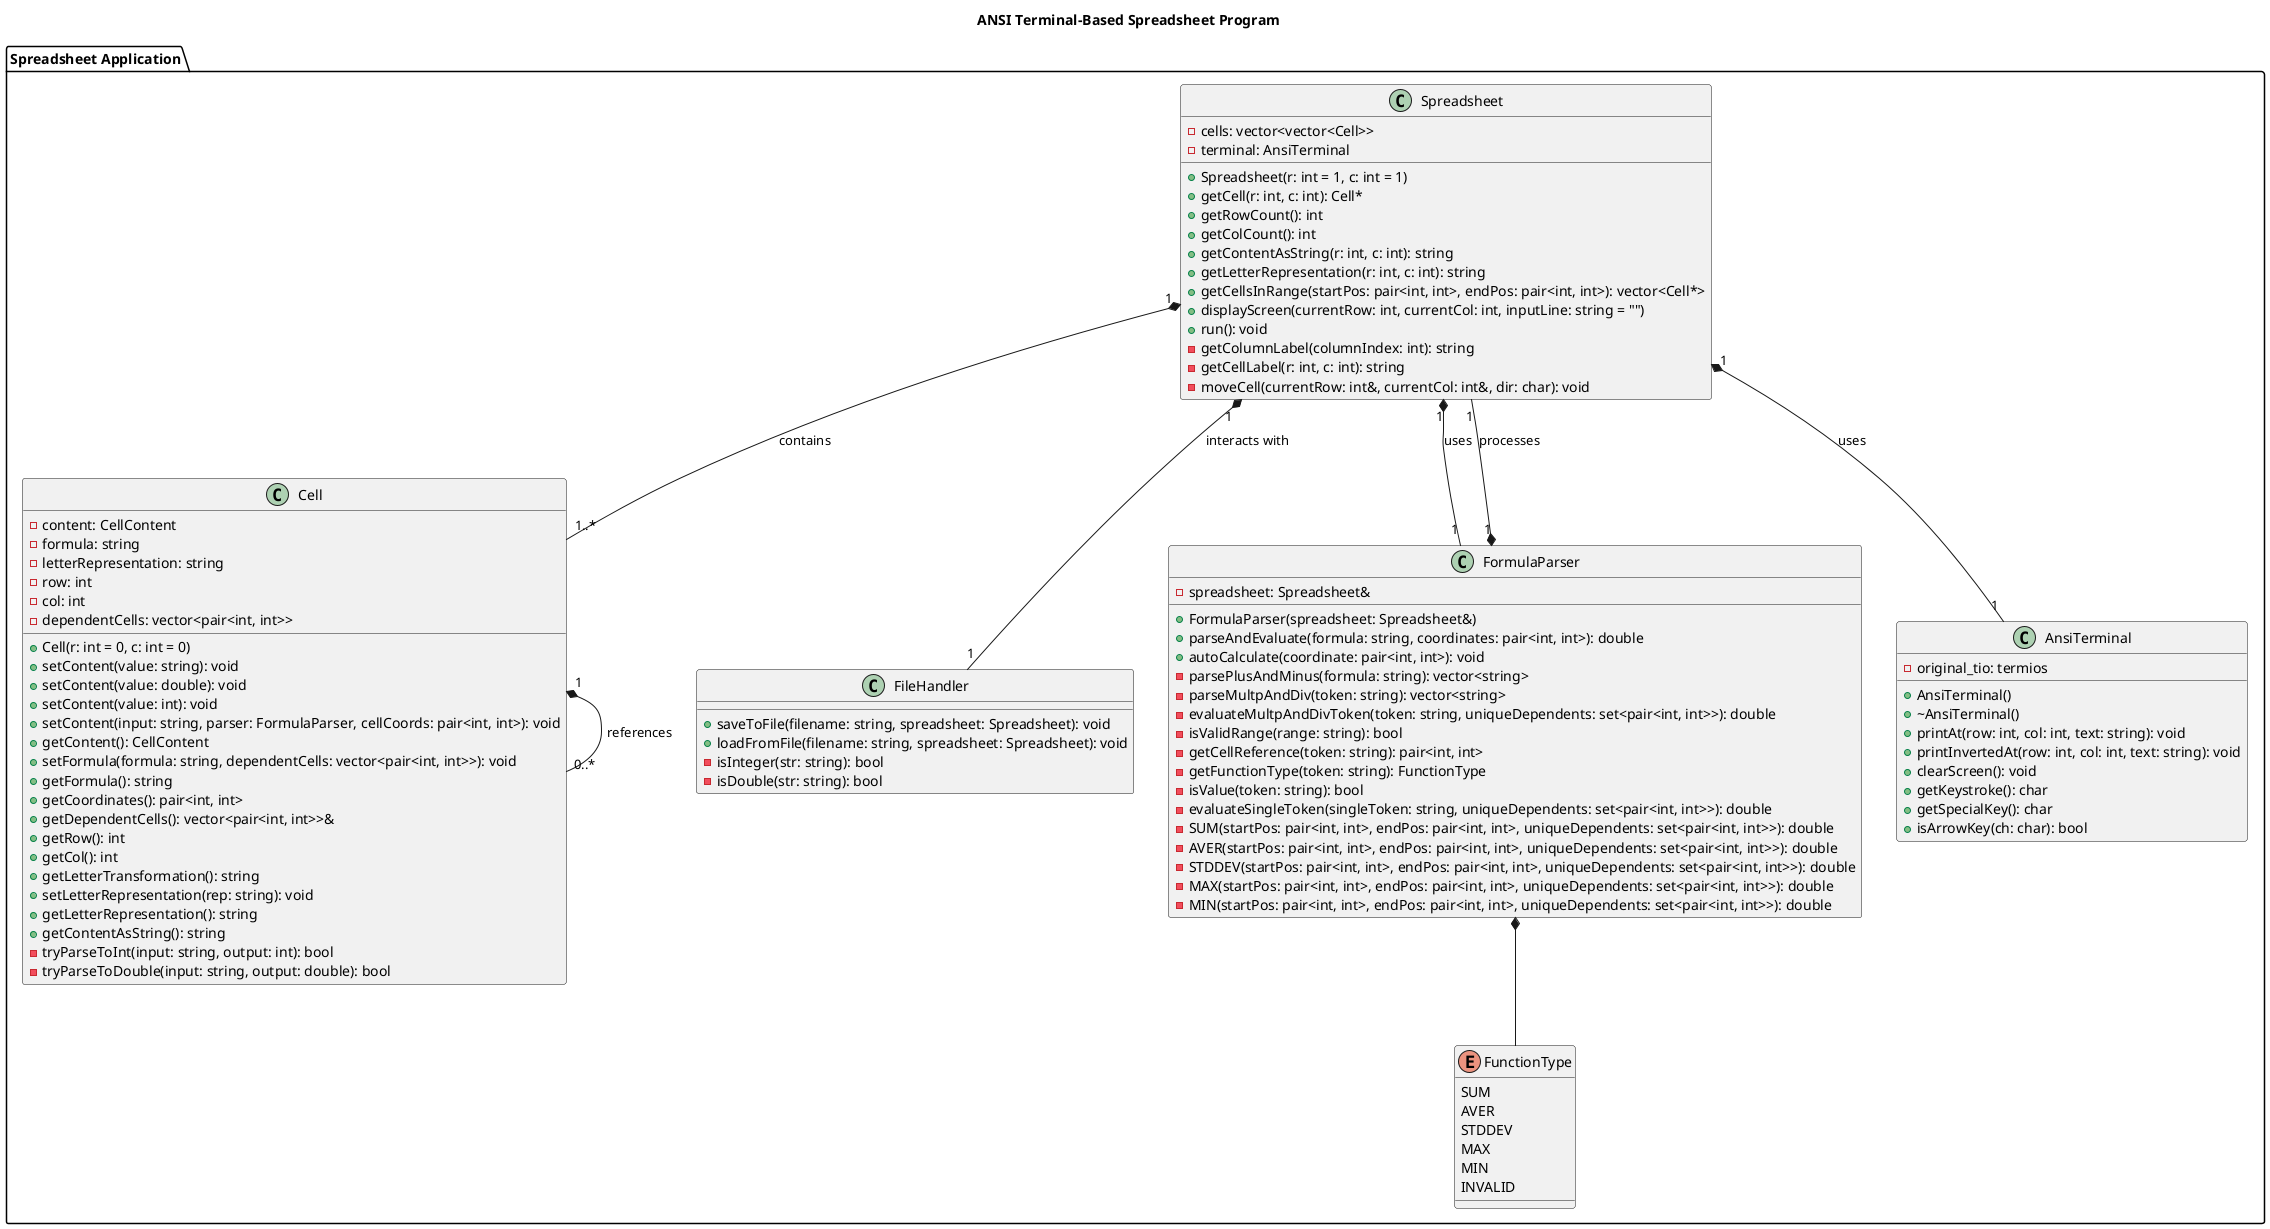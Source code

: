 @startuml name
title ANSI Terminal-Based Spreadsheet Program

package "Spreadsheet Application" {
    class Spreadsheet {
        - cells: vector<vector<Cell>>
        - terminal: AnsiTerminal
        + Spreadsheet(r: int = 1, c: int = 1)
        + getCell(r: int, c: int): Cell*
        + getRowCount(): int
        + getColCount(): int
        + getContentAsString(r: int, c: int): string
        + getLetterRepresentation(r: int, c: int): string
        + getCellsInRange(startPos: pair<int, int>, endPos: pair<int, int>): vector<Cell*>
        + displayScreen(currentRow: int, currentCol: int, inputLine: string = "")
        + run(): void
        - getColumnLabel(columnIndex: int): string
        - getCellLabel(r: int, c: int): string
        - moveCell(currentRow: int&, currentCol: int&, dir: char): void
    }

    class Cell {
        - content: CellContent
        - formula: string
        - letterRepresentation: string
        - row: int
        - col: int
        - dependentCells: vector<pair<int, int>>
        + Cell(r: int = 0, c: int = 0)
        + setContent(value: string): void
        + setContent(value: double): void
        + setContent(value: int): void
        + setContent(input: string, parser: FormulaParser, cellCoords: pair<int, int>): void
        + getContent(): CellContent
        + setFormula(formula: string, dependentCells: vector<pair<int, int>>): void
        + getFormula(): string
        + getCoordinates(): pair<int, int>
        + getDependentCells(): vector<pair<int, int>>&
        + getRow(): int
        + getCol(): int
        + getLetterTransformation(): string
        + setLetterRepresentation(rep: string): void
        + getLetterRepresentation(): string
        + getContentAsString(): string
        - tryParseToInt(input: string, output: int): bool
        - tryParseToDouble(input: string, output: double): bool
    }

    class FileHandler {
        + saveToFile(filename: string, spreadsheet: Spreadsheet): void
        + loadFromFile(filename: string, spreadsheet: Spreadsheet): void
        - isInteger(str: string): bool
        - isDouble(str: string): bool
    }

    class FormulaParser {
        - spreadsheet: Spreadsheet&
        + FormulaParser(spreadsheet: Spreadsheet&)
        + parseAndEvaluate(formula: string, coordinates: pair<int, int>): double
        + autoCalculate(coordinate: pair<int, int>): void
        - parsePlusAndMinus(formula: string): vector<string>
        - parseMultpAndDiv(token: string): vector<string>
        - evaluateMultpAndDivToken(token: string, uniqueDependents: set<pair<int, int>>): double
        - isValidRange(range: string): bool
        - getCellReference(token: string): pair<int, int>
        - getFunctionType(token: string): FunctionType
        - isValue(token: string): bool
        - evaluateSingleToken(singleToken: string, uniqueDependents: set<pair<int, int>>): double
        - SUM(startPos: pair<int, int>, endPos: pair<int, int>, uniqueDependents: set<pair<int, int>>): double
        - AVER(startPos: pair<int, int>, endPos: pair<int, int>, uniqueDependents: set<pair<int, int>>): double
        - STDDEV(startPos: pair<int, int>, endPos: pair<int, int>, uniqueDependents: set<pair<int, int>>): double
        - MAX(startPos: pair<int, int>, endPos: pair<int, int>, uniqueDependents: set<pair<int, int>>): double
        - MIN(startPos: pair<int, int>, endPos: pair<int, int>, uniqueDependents: set<pair<int, int>>): double
    }

    enum FunctionType {
        SUM
        AVER
        STDDEV
        MAX
        MIN
        INVALID
    }

    class AnsiTerminal {
        - original_tio: termios
        + AnsiTerminal()
        + ~AnsiTerminal()
        + printAt(row: int, col: int, text: string): void
        + printInvertedAt(row: int, col: int, text: string): void
        + clearScreen(): void
        + getKeystroke(): char
        + getSpecialKey(): char
        + isArrowKey(ch: char): bool
    }
}

Spreadsheet "1" *-- "1..*" Cell : contains
Spreadsheet "1" *-- "1" FormulaParser : uses
Spreadsheet "1" *-- "1" AnsiTerminal : uses
Spreadsheet "1" *-- "1" FileHandler : interacts with
Cell "1" *-- "0..*" Cell : references
FormulaParser "1" *-- "1" Spreadsheet : processes
FormulaParser *-- FunctionType

@enduml

